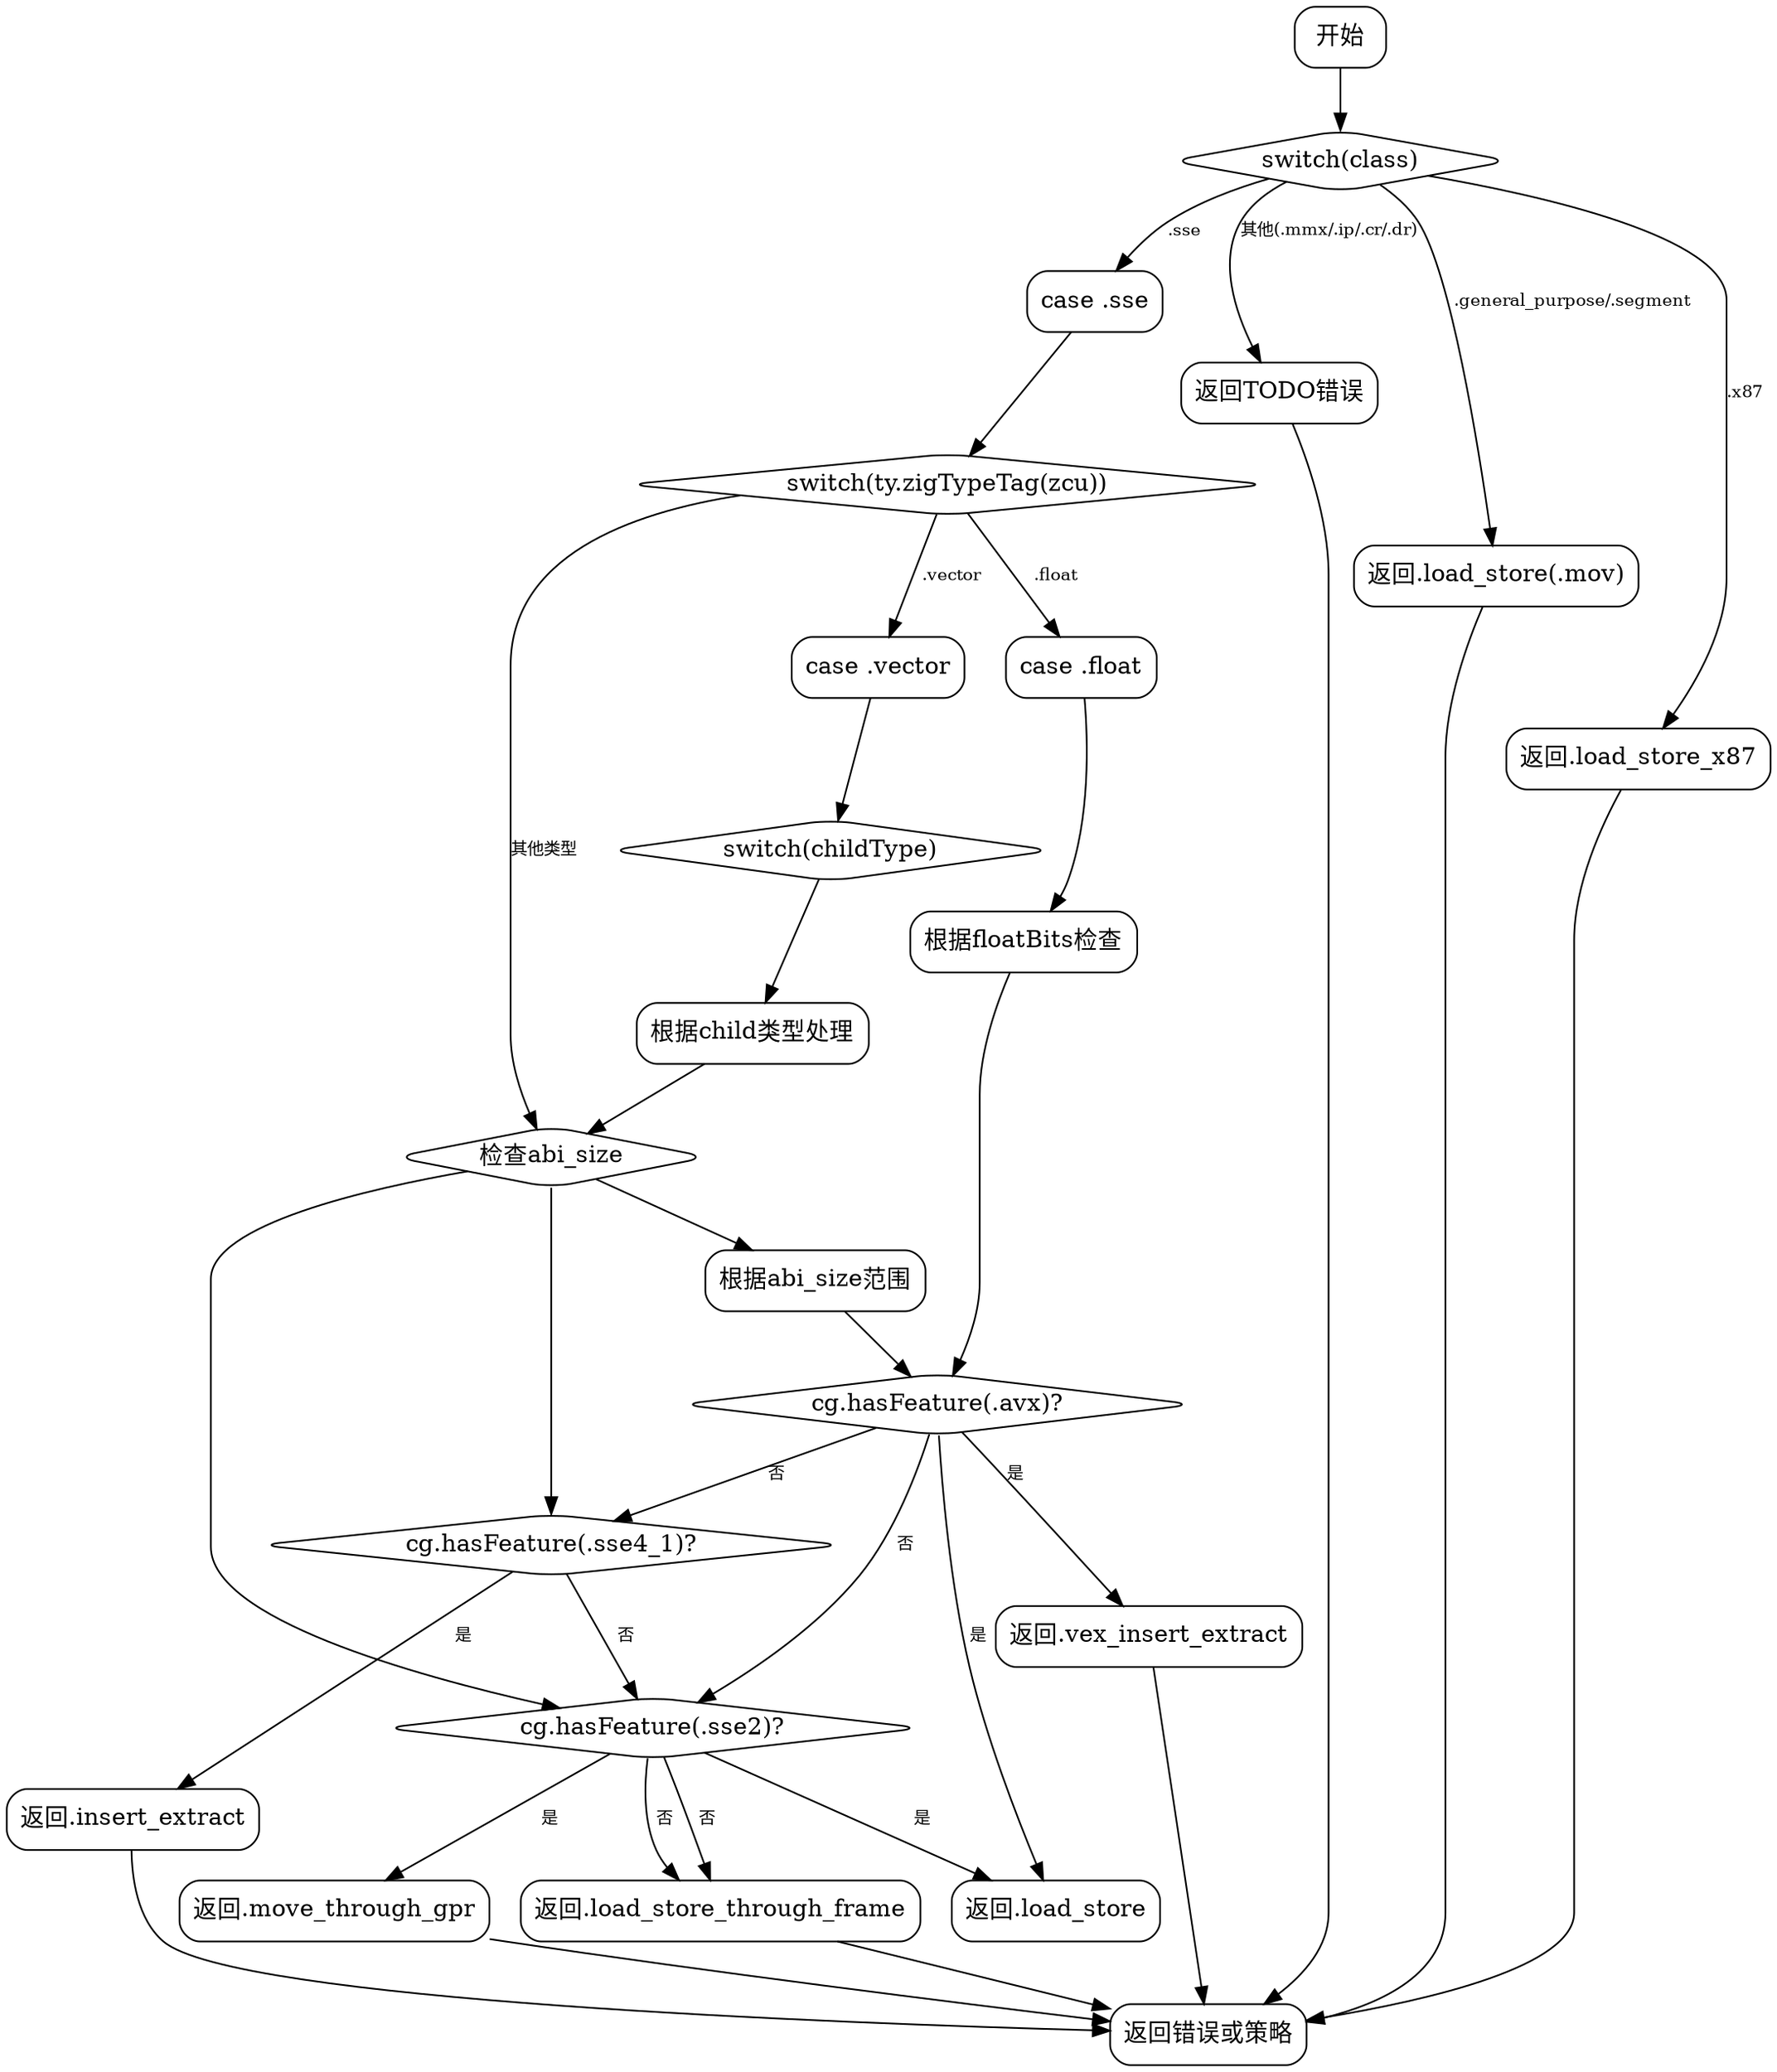 
digraph moveStrategy {
    graph [rankdir=TB];
    node [shape=rectangle, style="rounded"];
    edge [fontsize=10];

    start [label="开始"];
    end [label="返回错误或策略"];
    class_switch [label="switch(class)", shape=diamond];
    sse_case [label="case .sse"];
    type_switch [label="switch(ty.zigTypeTag(zcu))", shape=diamond];
    float_case [label="case .float"];
    vector_case [label="case .vector"];
    child_type_switch [label="switch(childType)", shape=diamond];
    abi_size_check [label="检查abi_size", shape=diamond];
    feature_check_avx [label="cg.hasFeature(.avx)?", shape=diamond];
    feature_check_sse41 [label="cg.hasFeature(.sse4_1)?", shape=diamond];
    feature_check_sse2 [label="cg.hasFeature(.sse2)?", shape=diamond];
    return_load_store [label="返回.load_store"];
    return_insert_extract [label="返回.insert_extract"];
    return_vex [label="返回.vex_insert_extract"];
    return_move_through_gpr [label="返回.move_through_gpr"];
    return_frame [label="返回.load_store_through_frame"];
    error_todo [label="返回TODO错误"];

    start -> class_switch;
    
    class_switch -> "返回.load_store(.mov)" [label=".general_purpose/.segment"];
    class_switch -> "返回.load_store_x87" [label=".x87"];
    class_switch -> sse_case [label=".sse"];
    class_switch -> error_todo [label="其他(.mmx/.ip/.cr/.dr)"];

    sse_case -> type_switch;
    
    type_switch -> float_case [label=".float"];
    type_switch -> vector_case [label=".vector"];
    type_switch -> abi_size_check [label="其他类型"];
    
    float_case -> "根据floatBits检查" -> feature_check_avx;
    feature_check_avx -> return_vex [label="是"];
    feature_check_avx -> feature_check_sse41 [label="否"];
    feature_check_sse41 -> return_insert_extract [label="是"];
    feature_check_sse41 -> feature_check_sse2 [label="否"];
    feature_check_sse2 -> return_move_through_gpr [label="是"];
    feature_check_sse2 -> return_frame [label="否"];
    
    vector_case -> child_type_switch;
    child_type_switch -> "根据child类型处理" -> abi_size_check;
    
    abi_size_check -> "根据abi_size范围" -> feature_check_avx;
    abi_size_check -> feature_check_sse41;
    abi_size_check -> feature_check_sse2;
    
    feature_check_avx -> return_load_store [label="是"];
    feature_check_avx -> feature_check_sse2 [label="否"];
    feature_check_sse2 -> return_load_store [label="是"];
    feature_check_sse2 -> return_frame [label="否"];
    
    "返回.load_store(.mov)" -> end;
    "返回.load_store_x87" -> end;
    return_vex -> end;
    return_insert_extract -> end;
    return_move_through_gpr -> end;
    return_frame -> end;
    error_todo -> end;
}
